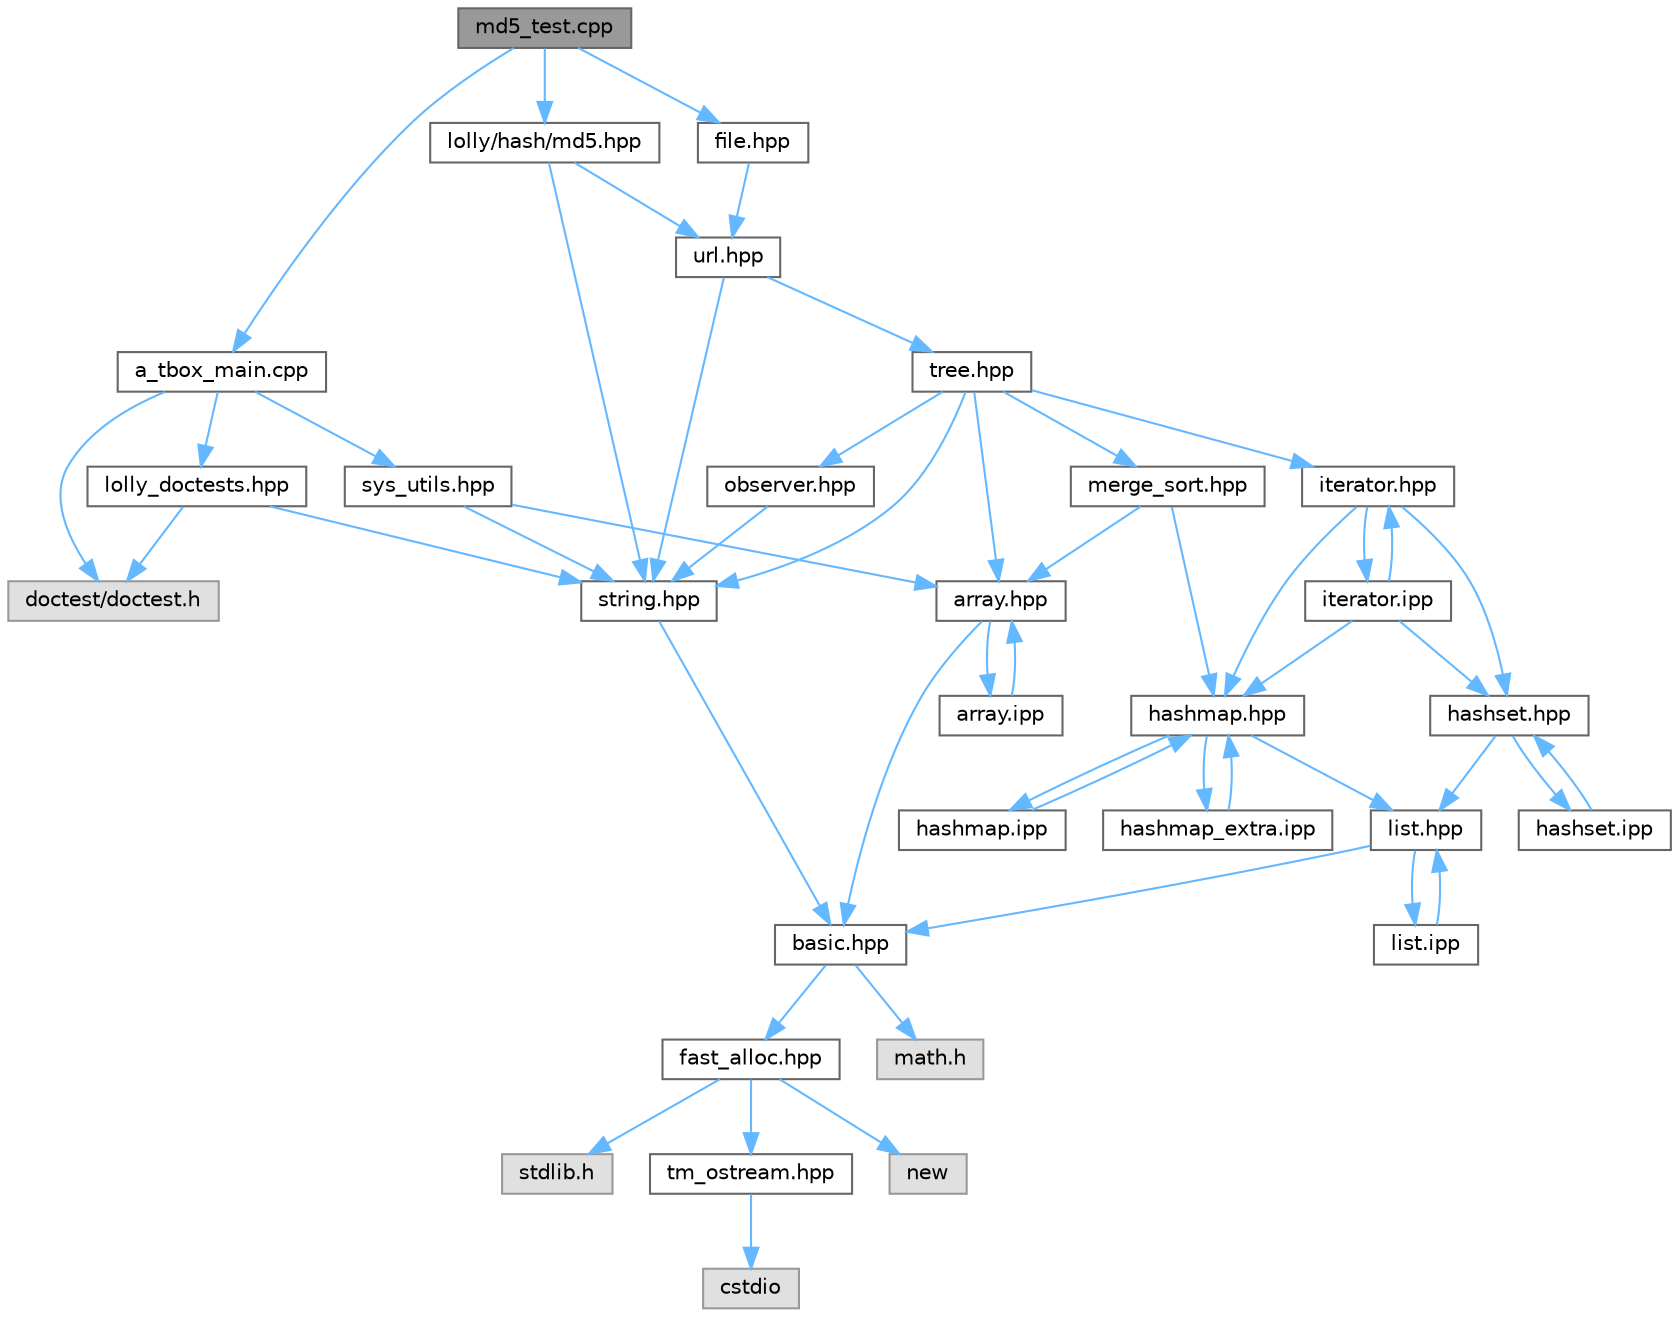 digraph "md5_test.cpp"
{
 // LATEX_PDF_SIZE
  bgcolor="transparent";
  edge [fontname=Helvetica,fontsize=10,labelfontname=Helvetica,labelfontsize=10];
  node [fontname=Helvetica,fontsize=10,shape=box,height=0.2,width=0.4];
  Node1 [label="md5_test.cpp",height=0.2,width=0.4,color="gray40", fillcolor="grey60", style="filled", fontcolor="black",tooltip=" "];
  Node1 -> Node2 [color="steelblue1",style="solid"];
  Node2 [label="a_tbox_main.cpp",height=0.2,width=0.4,color="grey40", fillcolor="white", style="filled",URL="$a__tbox__main_8cpp.html",tooltip=" "];
  Node2 -> Node3 [color="steelblue1",style="solid"];
  Node3 [label="doctest/doctest.h",height=0.2,width=0.4,color="grey60", fillcolor="#E0E0E0", style="filled",tooltip=" "];
  Node2 -> Node4 [color="steelblue1",style="solid"];
  Node4 [label="lolly_doctests.hpp",height=0.2,width=0.4,color="grey40", fillcolor="white", style="filled",URL="$lolly__doctests_8hpp.html",tooltip=" "];
  Node4 -> Node3 [color="steelblue1",style="solid"];
  Node4 -> Node5 [color="steelblue1",style="solid"];
  Node5 [label="string.hpp",height=0.2,width=0.4,color="grey40", fillcolor="white", style="filled",URL="$string_8hpp.html",tooltip=" "];
  Node5 -> Node6 [color="steelblue1",style="solid"];
  Node6 [label="basic.hpp",height=0.2,width=0.4,color="grey40", fillcolor="white", style="filled",URL="$basic_8hpp.html",tooltip=" "];
  Node6 -> Node7 [color="steelblue1",style="solid"];
  Node7 [label="fast_alloc.hpp",height=0.2,width=0.4,color="grey40", fillcolor="white", style="filled",URL="$fast__alloc_8hpp.html",tooltip=" "];
  Node7 -> Node8 [color="steelblue1",style="solid"];
  Node8 [label="stdlib.h",height=0.2,width=0.4,color="grey60", fillcolor="#E0E0E0", style="filled",tooltip=" "];
  Node7 -> Node9 [color="steelblue1",style="solid"];
  Node9 [label="tm_ostream.hpp",height=0.2,width=0.4,color="grey40", fillcolor="white", style="filled",URL="$tm__ostream_8hpp.html",tooltip=" "];
  Node9 -> Node10 [color="steelblue1",style="solid"];
  Node10 [label="cstdio",height=0.2,width=0.4,color="grey60", fillcolor="#E0E0E0", style="filled",tooltip=" "];
  Node7 -> Node11 [color="steelblue1",style="solid"];
  Node11 [label="new",height=0.2,width=0.4,color="grey60", fillcolor="#E0E0E0", style="filled",tooltip=" "];
  Node6 -> Node12 [color="steelblue1",style="solid"];
  Node12 [label="math.h",height=0.2,width=0.4,color="grey60", fillcolor="#E0E0E0", style="filled",tooltip=" "];
  Node2 -> Node13 [color="steelblue1",style="solid"];
  Node13 [label="sys_utils.hpp",height=0.2,width=0.4,color="grey40", fillcolor="white", style="filled",URL="$sys__utils_8hpp.html",tooltip=" "];
  Node13 -> Node14 [color="steelblue1",style="solid"];
  Node14 [label="array.hpp",height=0.2,width=0.4,color="grey40", fillcolor="white", style="filled",URL="$array_8hpp.html",tooltip=" "];
  Node14 -> Node6 [color="steelblue1",style="solid"];
  Node14 -> Node15 [color="steelblue1",style="solid"];
  Node15 [label="array.ipp",height=0.2,width=0.4,color="grey40", fillcolor="white", style="filled",URL="$array_8ipp.html",tooltip=" "];
  Node15 -> Node14 [color="steelblue1",style="solid"];
  Node13 -> Node5 [color="steelblue1",style="solid"];
  Node1 -> Node16 [color="steelblue1",style="solid"];
  Node16 [label="file.hpp",height=0.2,width=0.4,color="grey40", fillcolor="white", style="filled",URL="$file_8hpp.html",tooltip=" "];
  Node16 -> Node17 [color="steelblue1",style="solid"];
  Node17 [label="url.hpp",height=0.2,width=0.4,color="grey40", fillcolor="white", style="filled",URL="$url_8hpp.html",tooltip=" "];
  Node17 -> Node5 [color="steelblue1",style="solid"];
  Node17 -> Node18 [color="steelblue1",style="solid"];
  Node18 [label="tree.hpp",height=0.2,width=0.4,color="grey40", fillcolor="white", style="filled",URL="$tree_8hpp.html",tooltip=" "];
  Node18 -> Node14 [color="steelblue1",style="solid"];
  Node18 -> Node19 [color="steelblue1",style="solid"];
  Node19 [label="iterator.hpp",height=0.2,width=0.4,color="grey40", fillcolor="white", style="filled",URL="$iterator_8hpp.html",tooltip=" "];
  Node19 -> Node20 [color="steelblue1",style="solid"];
  Node20 [label="hashmap.hpp",height=0.2,width=0.4,color="grey40", fillcolor="white", style="filled",URL="$hashmap_8hpp.html",tooltip=" "];
  Node20 -> Node21 [color="steelblue1",style="solid"];
  Node21 [label="list.hpp",height=0.2,width=0.4,color="grey40", fillcolor="white", style="filled",URL="$list_8hpp.html",tooltip=" "];
  Node21 -> Node6 [color="steelblue1",style="solid"];
  Node21 -> Node22 [color="steelblue1",style="solid"];
  Node22 [label="list.ipp",height=0.2,width=0.4,color="grey40", fillcolor="white", style="filled",URL="$list_8ipp.html",tooltip=" "];
  Node22 -> Node21 [color="steelblue1",style="solid"];
  Node20 -> Node23 [color="steelblue1",style="solid"];
  Node23 [label="hashmap.ipp",height=0.2,width=0.4,color="grey40", fillcolor="white", style="filled",URL="$hashmap_8ipp.html",tooltip=" "];
  Node23 -> Node20 [color="steelblue1",style="solid"];
  Node20 -> Node24 [color="steelblue1",style="solid"];
  Node24 [label="hashmap_extra.ipp",height=0.2,width=0.4,color="grey40", fillcolor="white", style="filled",URL="$hashmap__extra_8ipp.html",tooltip=" "];
  Node24 -> Node20 [color="steelblue1",style="solid"];
  Node19 -> Node25 [color="steelblue1",style="solid"];
  Node25 [label="hashset.hpp",height=0.2,width=0.4,color="grey40", fillcolor="white", style="filled",URL="$hashset_8hpp.html",tooltip=" "];
  Node25 -> Node21 [color="steelblue1",style="solid"];
  Node25 -> Node26 [color="steelblue1",style="solid"];
  Node26 [label="hashset.ipp",height=0.2,width=0.4,color="grey40", fillcolor="white", style="filled",URL="$hashset_8ipp.html",tooltip=" "];
  Node26 -> Node25 [color="steelblue1",style="solid"];
  Node19 -> Node27 [color="steelblue1",style="solid"];
  Node27 [label="iterator.ipp",height=0.2,width=0.4,color="grey40", fillcolor="white", style="filled",URL="$iterator_8ipp.html",tooltip=" "];
  Node27 -> Node20 [color="steelblue1",style="solid"];
  Node27 -> Node25 [color="steelblue1",style="solid"];
  Node27 -> Node19 [color="steelblue1",style="solid"];
  Node18 -> Node28 [color="steelblue1",style="solid"];
  Node28 [label="merge_sort.hpp",height=0.2,width=0.4,color="grey40", fillcolor="white", style="filled",URL="$merge__sort_8hpp.html",tooltip=" "];
  Node28 -> Node14 [color="steelblue1",style="solid"];
  Node28 -> Node20 [color="steelblue1",style="solid"];
  Node18 -> Node29 [color="steelblue1",style="solid"];
  Node29 [label="observer.hpp",height=0.2,width=0.4,color="grey40", fillcolor="white", style="filled",URL="$observer_8hpp.html",tooltip=" "];
  Node29 -> Node5 [color="steelblue1",style="solid"];
  Node18 -> Node5 [color="steelblue1",style="solid"];
  Node1 -> Node30 [color="steelblue1",style="solid"];
  Node30 [label="lolly/hash/md5.hpp",height=0.2,width=0.4,color="grey40", fillcolor="white", style="filled",URL="$md5_8hpp.html",tooltip=" "];
  Node30 -> Node5 [color="steelblue1",style="solid"];
  Node30 -> Node17 [color="steelblue1",style="solid"];
}

